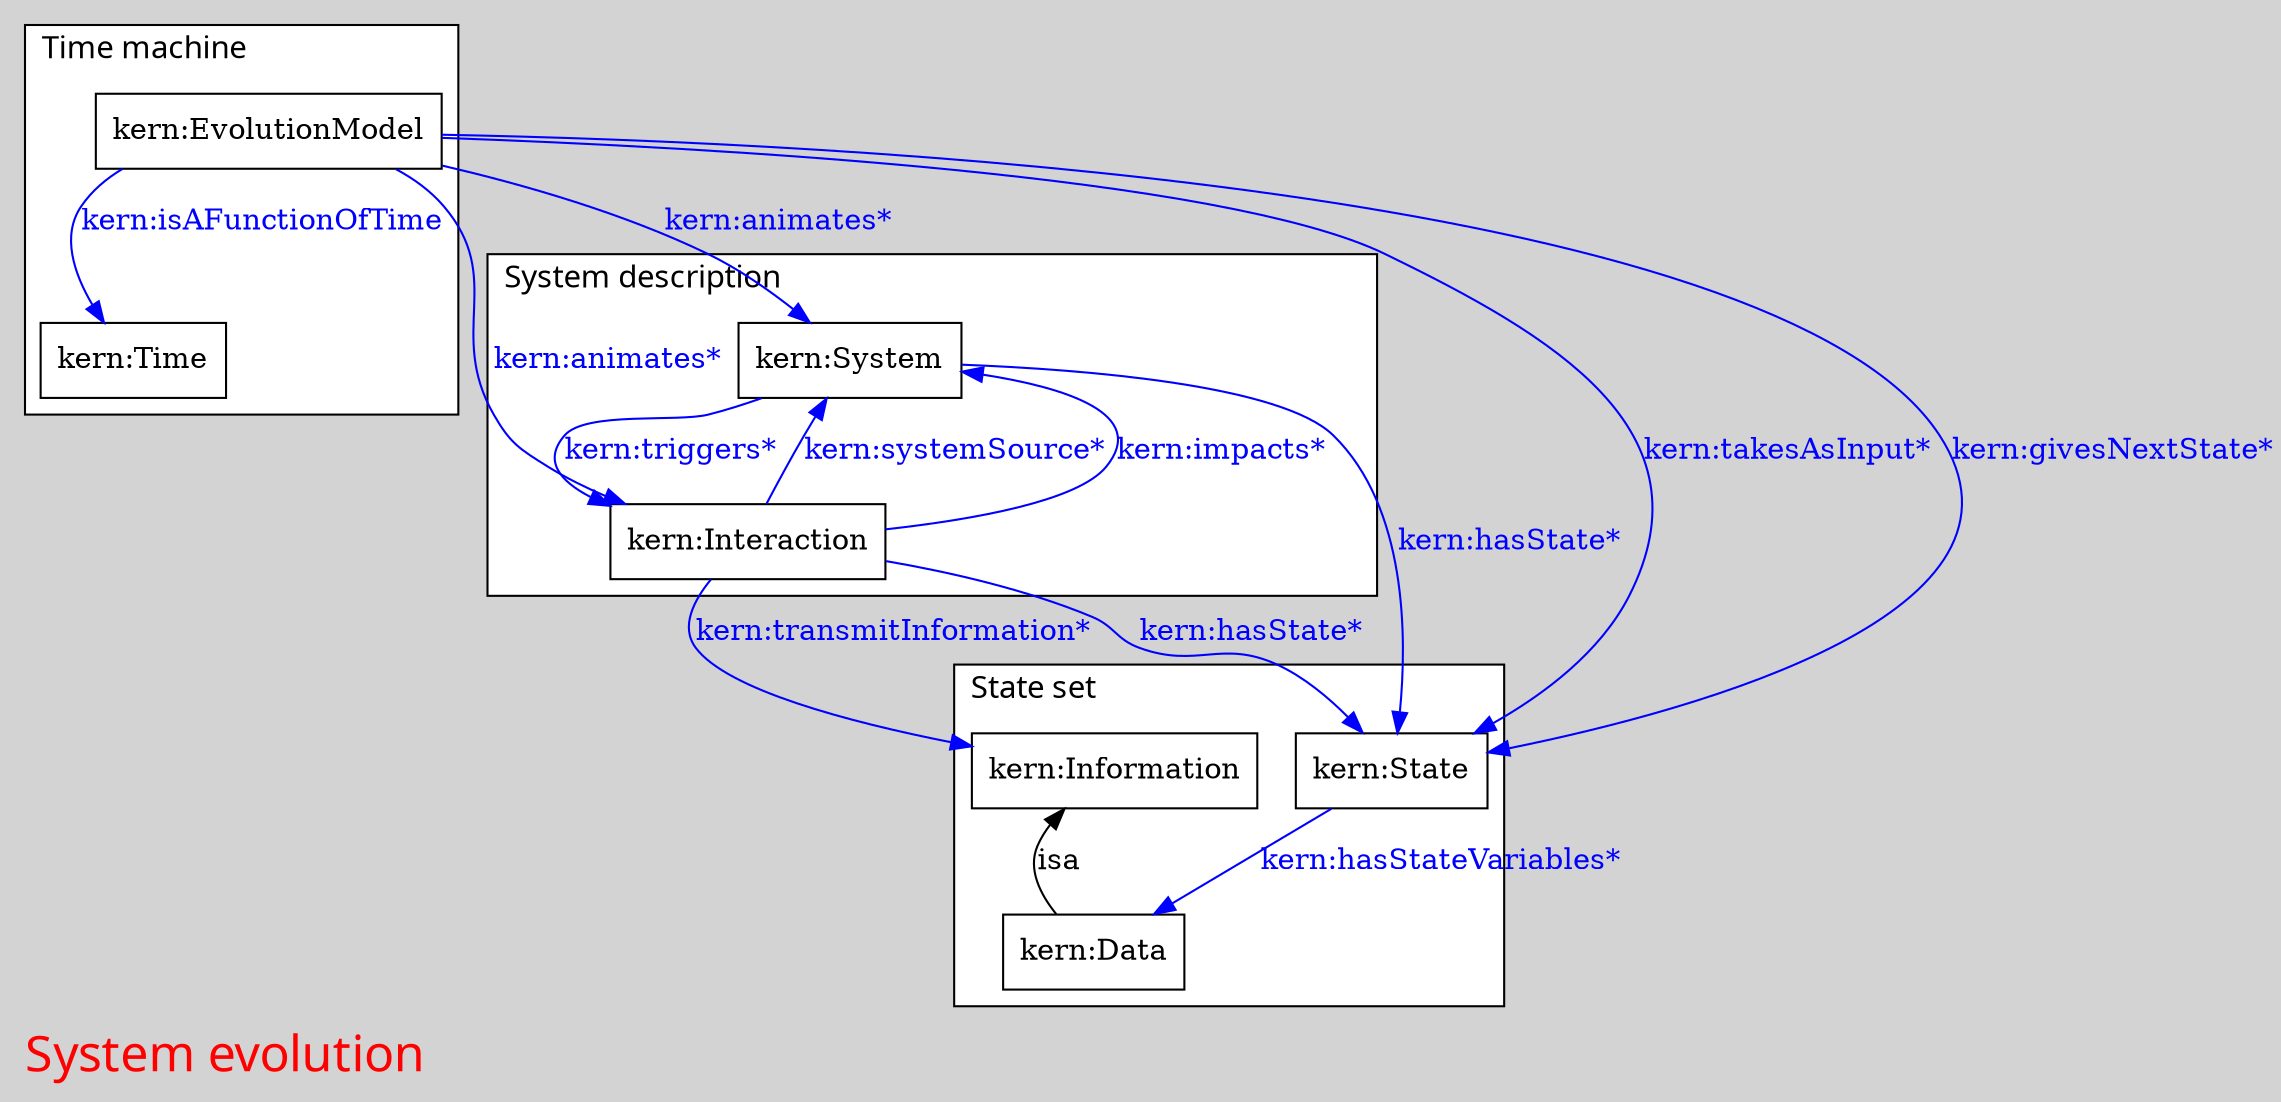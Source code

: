 digraph Proteus {
	bgcolor=lightgrey;
	label="System evolution"
	labeljust=left;
	fontname="Arial-Bold";
	fontsize=24;
	fontcolor=red;
	subgraph cluster0 {
		label="Time machine";
		fontsize=15;
		fontcolor=black;
		bgcolor=white;
		labeljust=left;
		"EvolutionModel" [label="kern:EvolutionModel", shape=box, color="0.0,0.0,0.0", fontcolor="0.0,0.0,0.0", width="1.9514", height="0.5"];
		"Time" [label="kern:Time", shape=box, color="0.0,0.0,0.0", fontcolor="0.0,0.0,0.0", width="1.0556", height="0.5"];
	}
	subgraph cluster1 {
		label="State set"
		fontsize=15;
		fontcolor=black;
		bgcolor=white;
		labeljust=left;
		"State" [label="kern:State", shape=box, color="0.0,0.0,0.0", fontcolor="0.0,0.0,0.0", width="1.0278", height="0.5"];
		"Data" [label="kern:Data", shape=box, color="0.0,0.0,0.0", fontcolor="0.0,0.0,0.0", width=1, height="0.5"];
		"Information" [label="kern:Information", shape=box, color="0.0,0.0,0.0", fontcolor="0.0,0.0,0.0", width="1.5833", height="0.5"];
		rankdir=TB;
	}
	subgraph cluster2 {
		label="System description";
		fontsize=15;
		bgcolor=white;
		fontcolor=black;
		labeljust=left;
		"System" [label="kern:System", shape=box, color="0.0,0.0,0.0", fontcolor="0.0,0.0,0.0", width="1.2222", height="0.5"];
		"Interaction" [label="kern:Interaction", shape=box, color="0.0,0.0,0.0", fontcolor="0.0,0.0,0.0", width="1.4792", height="0.5"];
	}
	"EvolutionModel" -> "State" [style=filled, label="kern:takesAsInput*", color="0.6666667,1.0,1.0", fontcolor="0.6666667,1.0,1.0",  lp="65.763,238"];
	"EvolutionModel" -> "State" [style=filled, label="kern:givesNextState*", color="0.6666667,1.0,1.0", fontcolor="0.6666667,1.0,1.0", lp="244.26,238"];
	"EvolutionModel" -> "Time" [style=filled, label="kern:isAFunctionOfTime", color="0.6666667,1.0,1.0", fontcolor="0.6666667,1.0,1.0",  lp="370.76,326"];
	"EvolutionModel" -> "System" [style=filled, label="kern:animates*", color="0.6666667,1.0,1.0", fontcolor="0.6666667,1.0,1.0", lp="495.26,326"];
	"EvolutionModel" -> "Interaction" [style=filled, label="kern:animates*", color="0.6666667,1.0,1.0", fontcolor="0.6666667,1.0,1.0", lp="836.26,282"];
	"State" -> "Data" [style=filled, label="kern:hasStateVariables*", color="0.6666667,1.0,1.0", fontcolor="0.6666667,1.0,1.0",lp="449.26,62"];
	"Interaction" -> "System" [style=filled, label="kern:systemSource*", color="0.6666667,1.0,1.0", fontcolor="0.6666667,1.0,1.0",  lp="582.76,238"];
	"Interaction" -> "Information" [style=filled, label="kern:transmitInformation*", color="0.6666667,1.0,1.0", fontcolor="0.6666667,1.0,1.0", lp="615.26,150"];
	"Interaction" -> "System" [style=filled, label="kern:impacts*", color="0.6666667,1.0,1.0", fontcolor="0.6666667,1.0,1.0",  lp="689.26,238"];
	/*"Interaction" -> "EvolutionModel" [style=filled, label="kern:isAnimatedByEvolutionModel*", color="0.6666667,1.0,1.0", fontcolor="0.6666667,1.0,1.0", lp="998.26,282"];*/
	"Interaction" -> "State" [style=filled, label="kern:hasState*", color="0.6666667,1.0,1.0", fontcolor="0.6666667,1.0,1.0",  lp="493.76,150"];
	"System" -> "Interaction" [style=filled, label="kern:triggers*", color="0.6666667,1.0,1.0", fontcolor="0.6666667,1.0,1.0", lp="474.76,238"];
	/*"System" -> "EvolutionModel" [style=filled, label="kern:isAnimatedByEvolutionModel*", color="0.6666667,1.0,1.0", fontcolor="0.6666667,1.0,1.0",  lp="650.26,326"];*/
	"System" -> "State" [style=filled, label="kern:hasState*", color="0.6666667,1.0,1.0", fontcolor="0.6666667,1.0,1.0", lp="434.76,194"];
	"Information" -> "Data" [label=isa, color="0.0,0.0,0.0", fontcolor="0.0,0.0,0.0", dir=back,  lp="535.76,62"];
}
